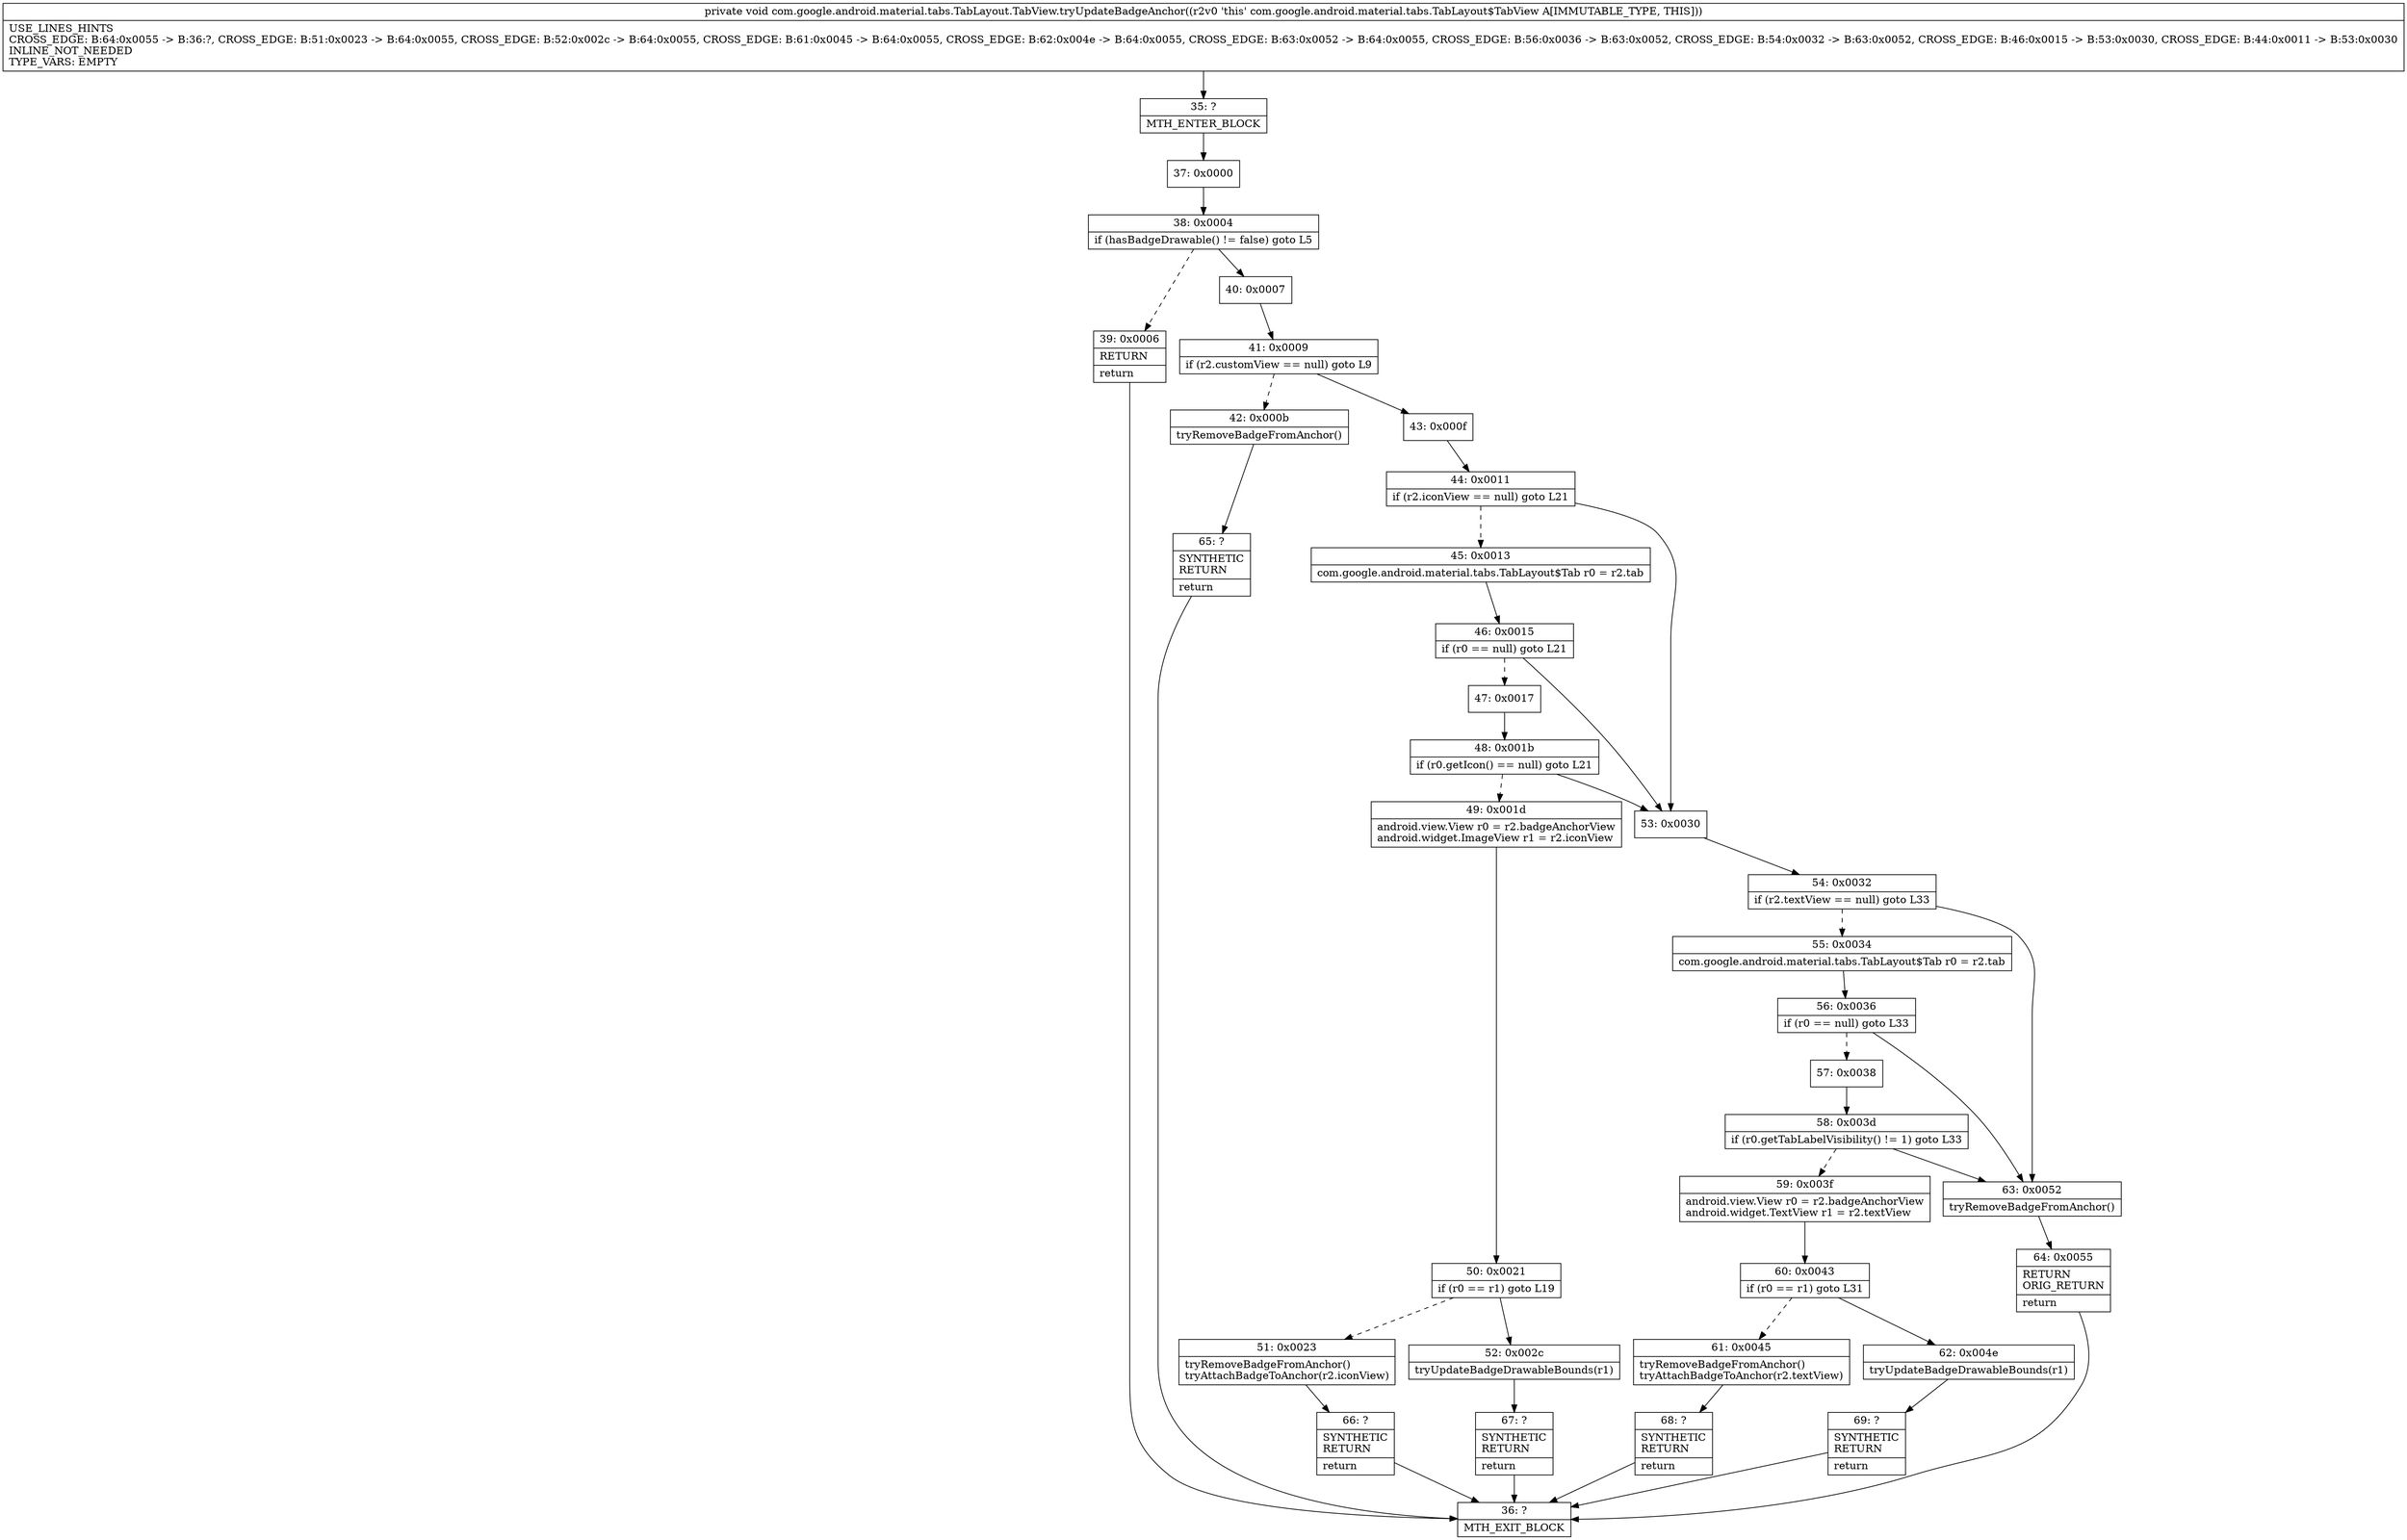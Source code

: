 digraph "CFG forcom.google.android.material.tabs.TabLayout.TabView.tryUpdateBadgeAnchor()V" {
Node_35 [shape=record,label="{35\:\ ?|MTH_ENTER_BLOCK\l}"];
Node_37 [shape=record,label="{37\:\ 0x0000}"];
Node_38 [shape=record,label="{38\:\ 0x0004|if (hasBadgeDrawable() != false) goto L5\l}"];
Node_39 [shape=record,label="{39\:\ 0x0006|RETURN\l|return\l}"];
Node_36 [shape=record,label="{36\:\ ?|MTH_EXIT_BLOCK\l}"];
Node_40 [shape=record,label="{40\:\ 0x0007}"];
Node_41 [shape=record,label="{41\:\ 0x0009|if (r2.customView == null) goto L9\l}"];
Node_42 [shape=record,label="{42\:\ 0x000b|tryRemoveBadgeFromAnchor()\l}"];
Node_65 [shape=record,label="{65\:\ ?|SYNTHETIC\lRETURN\l|return\l}"];
Node_43 [shape=record,label="{43\:\ 0x000f}"];
Node_44 [shape=record,label="{44\:\ 0x0011|if (r2.iconView == null) goto L21\l}"];
Node_45 [shape=record,label="{45\:\ 0x0013|com.google.android.material.tabs.TabLayout$Tab r0 = r2.tab\l}"];
Node_46 [shape=record,label="{46\:\ 0x0015|if (r0 == null) goto L21\l}"];
Node_47 [shape=record,label="{47\:\ 0x0017}"];
Node_48 [shape=record,label="{48\:\ 0x001b|if (r0.getIcon() == null) goto L21\l}"];
Node_49 [shape=record,label="{49\:\ 0x001d|android.view.View r0 = r2.badgeAnchorView\landroid.widget.ImageView r1 = r2.iconView\l}"];
Node_50 [shape=record,label="{50\:\ 0x0021|if (r0 == r1) goto L19\l}"];
Node_51 [shape=record,label="{51\:\ 0x0023|tryRemoveBadgeFromAnchor()\ltryAttachBadgeToAnchor(r2.iconView)\l}"];
Node_66 [shape=record,label="{66\:\ ?|SYNTHETIC\lRETURN\l|return\l}"];
Node_52 [shape=record,label="{52\:\ 0x002c|tryUpdateBadgeDrawableBounds(r1)\l}"];
Node_67 [shape=record,label="{67\:\ ?|SYNTHETIC\lRETURN\l|return\l}"];
Node_53 [shape=record,label="{53\:\ 0x0030}"];
Node_54 [shape=record,label="{54\:\ 0x0032|if (r2.textView == null) goto L33\l}"];
Node_55 [shape=record,label="{55\:\ 0x0034|com.google.android.material.tabs.TabLayout$Tab r0 = r2.tab\l}"];
Node_56 [shape=record,label="{56\:\ 0x0036|if (r0 == null) goto L33\l}"];
Node_57 [shape=record,label="{57\:\ 0x0038}"];
Node_58 [shape=record,label="{58\:\ 0x003d|if (r0.getTabLabelVisibility() != 1) goto L33\l}"];
Node_59 [shape=record,label="{59\:\ 0x003f|android.view.View r0 = r2.badgeAnchorView\landroid.widget.TextView r1 = r2.textView\l}"];
Node_60 [shape=record,label="{60\:\ 0x0043|if (r0 == r1) goto L31\l}"];
Node_61 [shape=record,label="{61\:\ 0x0045|tryRemoveBadgeFromAnchor()\ltryAttachBadgeToAnchor(r2.textView)\l}"];
Node_68 [shape=record,label="{68\:\ ?|SYNTHETIC\lRETURN\l|return\l}"];
Node_62 [shape=record,label="{62\:\ 0x004e|tryUpdateBadgeDrawableBounds(r1)\l}"];
Node_69 [shape=record,label="{69\:\ ?|SYNTHETIC\lRETURN\l|return\l}"];
Node_63 [shape=record,label="{63\:\ 0x0052|tryRemoveBadgeFromAnchor()\l}"];
Node_64 [shape=record,label="{64\:\ 0x0055|RETURN\lORIG_RETURN\l|return\l}"];
MethodNode[shape=record,label="{private void com.google.android.material.tabs.TabLayout.TabView.tryUpdateBadgeAnchor((r2v0 'this' com.google.android.material.tabs.TabLayout$TabView A[IMMUTABLE_TYPE, THIS]))  | USE_LINES_HINTS\lCROSS_EDGE: B:64:0x0055 \-\> B:36:?, CROSS_EDGE: B:51:0x0023 \-\> B:64:0x0055, CROSS_EDGE: B:52:0x002c \-\> B:64:0x0055, CROSS_EDGE: B:61:0x0045 \-\> B:64:0x0055, CROSS_EDGE: B:62:0x004e \-\> B:64:0x0055, CROSS_EDGE: B:63:0x0052 \-\> B:64:0x0055, CROSS_EDGE: B:56:0x0036 \-\> B:63:0x0052, CROSS_EDGE: B:54:0x0032 \-\> B:63:0x0052, CROSS_EDGE: B:46:0x0015 \-\> B:53:0x0030, CROSS_EDGE: B:44:0x0011 \-\> B:53:0x0030\lINLINE_NOT_NEEDED\lTYPE_VARS: EMPTY\l}"];
MethodNode -> Node_35;Node_35 -> Node_37;
Node_37 -> Node_38;
Node_38 -> Node_39[style=dashed];
Node_38 -> Node_40;
Node_39 -> Node_36;
Node_40 -> Node_41;
Node_41 -> Node_42[style=dashed];
Node_41 -> Node_43;
Node_42 -> Node_65;
Node_65 -> Node_36;
Node_43 -> Node_44;
Node_44 -> Node_45[style=dashed];
Node_44 -> Node_53;
Node_45 -> Node_46;
Node_46 -> Node_47[style=dashed];
Node_46 -> Node_53;
Node_47 -> Node_48;
Node_48 -> Node_49[style=dashed];
Node_48 -> Node_53;
Node_49 -> Node_50;
Node_50 -> Node_51[style=dashed];
Node_50 -> Node_52;
Node_51 -> Node_66;
Node_66 -> Node_36;
Node_52 -> Node_67;
Node_67 -> Node_36;
Node_53 -> Node_54;
Node_54 -> Node_55[style=dashed];
Node_54 -> Node_63;
Node_55 -> Node_56;
Node_56 -> Node_57[style=dashed];
Node_56 -> Node_63;
Node_57 -> Node_58;
Node_58 -> Node_59[style=dashed];
Node_58 -> Node_63;
Node_59 -> Node_60;
Node_60 -> Node_61[style=dashed];
Node_60 -> Node_62;
Node_61 -> Node_68;
Node_68 -> Node_36;
Node_62 -> Node_69;
Node_69 -> Node_36;
Node_63 -> Node_64;
Node_64 -> Node_36;
}

